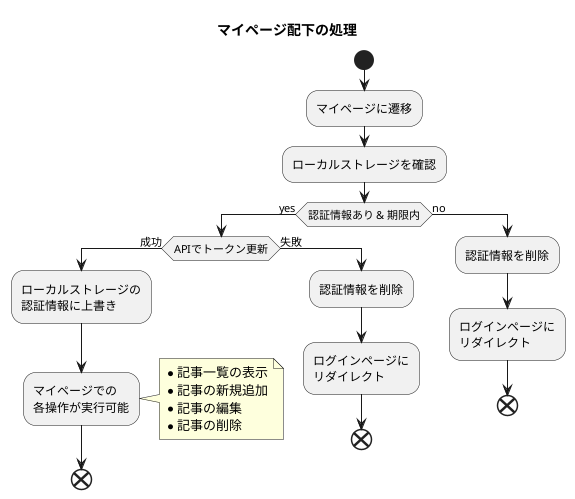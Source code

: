 @startuml

title マイページ配下の処理

start

:マイページに遷移;
:ローカルストレージを確認;

if (認証情報あり & 期限内) then (yes)
  if (APIでトークン更新) then (成功)

    :ローカルストレージの
    認証情報に上書き;

    :マイページでの
    各操作が実行可能;

    note right
    * 記事一覧の表示
    * 記事の新規追加
    * 記事の編集
    * 記事の削除
    endnote

    end

  else (失敗)
    :認証情報を削除;

    :ログインページに
    リダイレクト;
    end
  endif

else (no)
  :認証情報を削除;

  :ログインページに
  リダイレクト;
  end
endif


@enduml